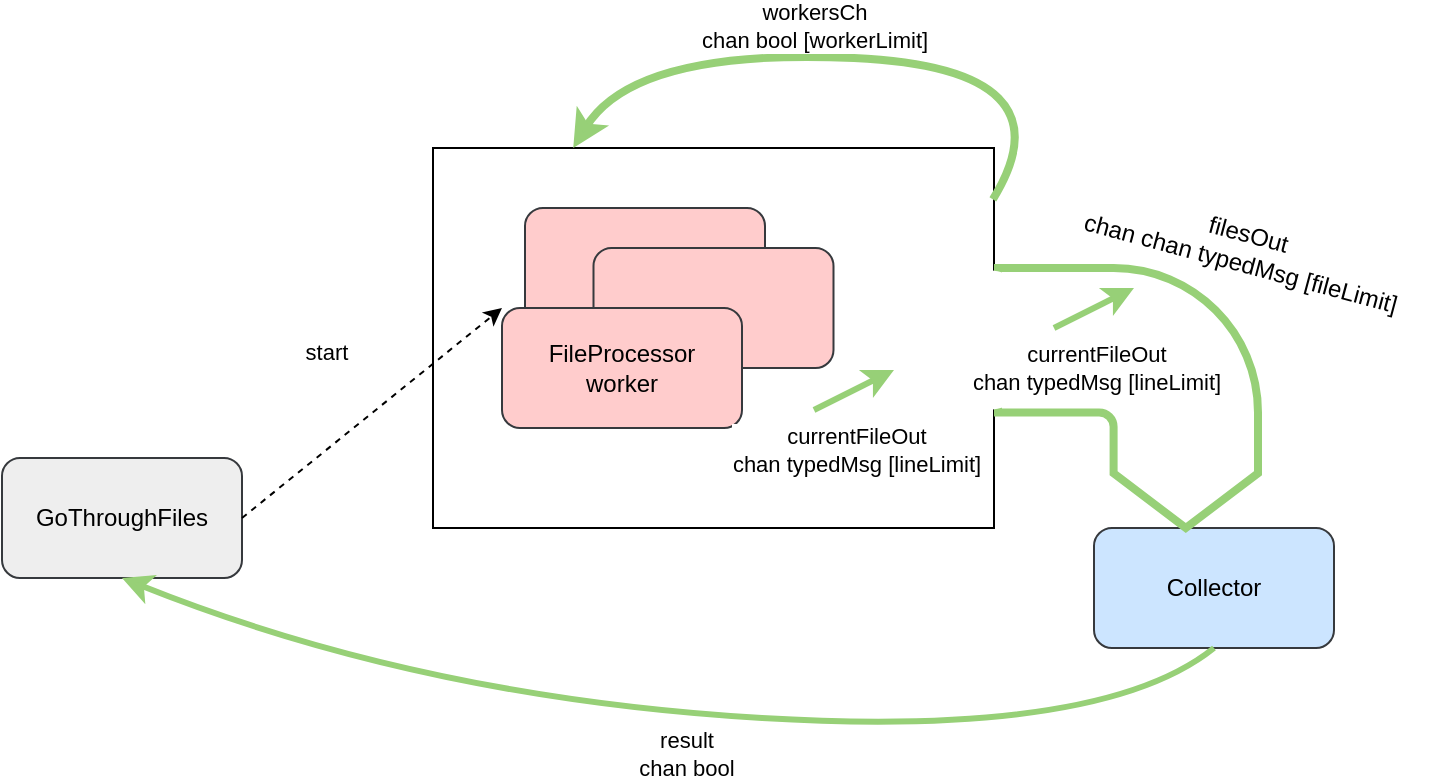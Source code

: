 <mxfile version="24.2.3" type="device">
  <diagram name="Page-1" id="Qk240AkLZeHnWwK9gQ5-">
    <mxGraphModel dx="794" dy="445" grid="1" gridSize="10" guides="1" tooltips="1" connect="1" arrows="1" fold="1" page="1" pageScale="1" pageWidth="827" pageHeight="1169" math="0" shadow="0">
      <root>
        <mxCell id="0" />
        <mxCell id="1" parent="0" />
        <mxCell id="5FitpY5BciQKdeY5UXek-30" value="Collector" style="rounded=1;whiteSpace=wrap;html=1;fillColor=#cce5ff;strokeColor=#36393d;" vertex="1" parent="1">
          <mxGeometry x="590" y="790" width="120" height="60" as="geometry" />
        </mxCell>
        <mxCell id="5FitpY5BciQKdeY5UXek-31" value="GoThroughFiles" style="rounded=1;whiteSpace=wrap;html=1;fillColor=#eeeeee;strokeColor=#36393d;" vertex="1" parent="1">
          <mxGeometry x="44" y="755" width="120" height="60" as="geometry" />
        </mxCell>
        <mxCell id="5FitpY5BciQKdeY5UXek-32" value="" style="curved=1;endArrow=classic;html=1;rounded=0;exitX=0.5;exitY=1;exitDx=0;exitDy=0;entryX=0.5;entryY=1;entryDx=0;entryDy=0;strokeWidth=3;strokeColor=#97D077;" edge="1" parent="1" source="5FitpY5BciQKdeY5UXek-30" target="5FitpY5BciQKdeY5UXek-31">
          <mxGeometry width="50" height="50" relative="1" as="geometry">
            <mxPoint x="374" y="755" as="sourcePoint" />
            <mxPoint x="424" y="705" as="targetPoint" />
            <Array as="points">
              <mxPoint x="594" y="895" />
              <mxPoint x="254" y="875" />
            </Array>
          </mxGeometry>
        </mxCell>
        <mxCell id="5FitpY5BciQKdeY5UXek-33" value="result&lt;br&gt;chan bool" style="edgeLabel;html=1;align=center;verticalAlign=middle;resizable=0;points=[];" vertex="1" connectable="0" parent="5FitpY5BciQKdeY5UXek-32">
          <mxGeometry x="-0.039" y="2" relative="1" as="geometry">
            <mxPoint x="-4" y="18" as="offset" />
          </mxGeometry>
        </mxCell>
        <mxCell id="5FitpY5BciQKdeY5UXek-51" value="" style="rounded=0;whiteSpace=wrap;html=1;fillColor=none;" vertex="1" parent="1">
          <mxGeometry x="259.5" y="600" width="280.5" height="190" as="geometry" />
        </mxCell>
        <mxCell id="5FitpY5BciQKdeY5UXek-54" value="" style="html=1;shadow=0;dashed=0;align=center;verticalAlign=middle;shape=mxgraph.arrows2.bendArrow;dy=36.1;dx=27.4;notch=0;arrowHead=72.2;rounded=1;rotation=90;strokeColor=#97D077;fillColor=none;strokeWidth=4;" vertex="1" parent="1">
          <mxGeometry x="542" y="660" width="130" height="130" as="geometry" />
        </mxCell>
        <mxCell id="5FitpY5BciQKdeY5UXek-37" value="" style="endArrow=classic;html=1;rounded=0;exitX=1;exitY=0.5;exitDx=0;exitDy=0;entryX=0;entryY=0;entryDx=0;entryDy=0;dashed=1;" edge="1" parent="1" source="5FitpY5BciQKdeY5UXek-31" target="5FitpY5BciQKdeY5UXek-42">
          <mxGeometry width="50" height="50" relative="1" as="geometry">
            <mxPoint x="364" y="695" as="sourcePoint" />
            <mxPoint x="414" y="645" as="targetPoint" />
          </mxGeometry>
        </mxCell>
        <mxCell id="5FitpY5BciQKdeY5UXek-38" value="start" style="edgeLabel;html=1;align=center;verticalAlign=middle;resizable=0;points=[];" vertex="1" connectable="0" parent="5FitpY5BciQKdeY5UXek-37">
          <mxGeometry x="0.488" relative="1" as="geometry">
            <mxPoint x="-55" y="-5" as="offset" />
          </mxGeometry>
        </mxCell>
        <mxCell id="5FitpY5BciQKdeY5UXek-56" value="filesOut&lt;br&gt;chan chan typedMsg [fileLimit]" style="text;html=1;align=center;verticalAlign=middle;resizable=0;points=[];autosize=1;strokeColor=none;fillColor=none;rotation=15;" vertex="1" parent="1">
          <mxGeometry x="575" y="630" width="180" height="40" as="geometry" />
        </mxCell>
        <mxCell id="5FitpY5BciQKdeY5UXek-40" value="" style="rounded=1;whiteSpace=wrap;html=1;fillColor=#ffcccc;strokeColor=#36393d;" vertex="1" parent="1">
          <mxGeometry x="305.5" y="630" width="120" height="60" as="geometry" />
        </mxCell>
        <mxCell id="5FitpY5BciQKdeY5UXek-67" value="" style="ellipse;whiteSpace=wrap;html=1;aspect=fixed;strokeColor=none;" vertex="1" parent="1">
          <mxGeometry x="500" y="661" width="70" height="70" as="geometry" />
        </mxCell>
        <mxCell id="5FitpY5BciQKdeY5UXek-41" value="" style="rounded=1;whiteSpace=wrap;html=1;fillColor=#ffcccc;strokeColor=#36393d;" vertex="1" parent="1">
          <mxGeometry x="339.75" y="650" width="120" height="60" as="geometry" />
        </mxCell>
        <mxCell id="5FitpY5BciQKdeY5UXek-42" value="FileProcessor &lt;br&gt;worker" style="rounded=1;whiteSpace=wrap;html=1;fillColor=#ffcccc;strokeColor=#36393d;" vertex="1" parent="1">
          <mxGeometry x="294" y="680" width="120" height="60" as="geometry" />
        </mxCell>
        <mxCell id="5FitpY5BciQKdeY5UXek-43" value="" style="curved=1;endArrow=classic;html=1;rounded=0;exitX=0.998;exitY=0.135;exitDx=0;exitDy=0;entryX=0.25;entryY=0;entryDx=0;entryDy=0;exitPerimeter=0;strokeColor=#97D077;strokeWidth=4;" edge="1" parent="1" source="5FitpY5BciQKdeY5UXek-51" target="5FitpY5BciQKdeY5UXek-51">
          <mxGeometry width="50" height="50" relative="1" as="geometry">
            <mxPoint x="500" y="630" as="sourcePoint" />
            <mxPoint x="550" y="580" as="targetPoint" />
            <Array as="points">
              <mxPoint x="580" y="560" />
              <mxPoint x="360" y="550" />
            </Array>
          </mxGeometry>
        </mxCell>
        <mxCell id="5FitpY5BciQKdeY5UXek-44" value="workersCh&lt;br&gt;chan bool [workerLimit]" style="edgeLabel;html=1;align=center;verticalAlign=middle;resizable=0;points=[];" vertex="1" connectable="0" parent="5FitpY5BciQKdeY5UXek-43">
          <mxGeometry x="0.193" y="5" relative="1" as="geometry">
            <mxPoint x="5" y="-20" as="offset" />
          </mxGeometry>
        </mxCell>
        <mxCell id="5FitpY5BciQKdeY5UXek-60" value="" style="endArrow=classic;html=1;rounded=0;strokeWidth=3;strokeColor=#97D077;" edge="1" parent="1">
          <mxGeometry width="50" height="50" relative="1" as="geometry">
            <mxPoint x="450" y="731" as="sourcePoint" />
            <mxPoint x="490" y="711" as="targetPoint" />
          </mxGeometry>
        </mxCell>
        <mxCell id="5FitpY5BciQKdeY5UXek-61" value="currentFileOut&lt;div&gt;chan typedMsg [lineLimit]&lt;/div&gt;" style="edgeLabel;html=1;align=center;verticalAlign=middle;resizable=0;points=[];" vertex="1" connectable="0" parent="5FitpY5BciQKdeY5UXek-60">
          <mxGeometry x="0.353" y="-3" relative="1" as="geometry">
            <mxPoint x="-8" y="31" as="offset" />
          </mxGeometry>
        </mxCell>
        <mxCell id="5FitpY5BciQKdeY5UXek-72" value="" style="endArrow=classic;html=1;rounded=0;strokeWidth=3;strokeColor=#97D077;" edge="1" parent="1">
          <mxGeometry width="50" height="50" relative="1" as="geometry">
            <mxPoint x="570" y="690" as="sourcePoint" />
            <mxPoint x="610" y="670" as="targetPoint" />
          </mxGeometry>
        </mxCell>
        <mxCell id="5FitpY5BciQKdeY5UXek-73" value="currentFileOut&lt;div&gt;chan typedMsg [lineLimit]&lt;/div&gt;" style="edgeLabel;html=1;align=center;verticalAlign=middle;resizable=0;points=[];" vertex="1" connectable="0" parent="5FitpY5BciQKdeY5UXek-72">
          <mxGeometry x="0.353" y="-3" relative="1" as="geometry">
            <mxPoint x="-8" y="31" as="offset" />
          </mxGeometry>
        </mxCell>
      </root>
    </mxGraphModel>
  </diagram>
</mxfile>
